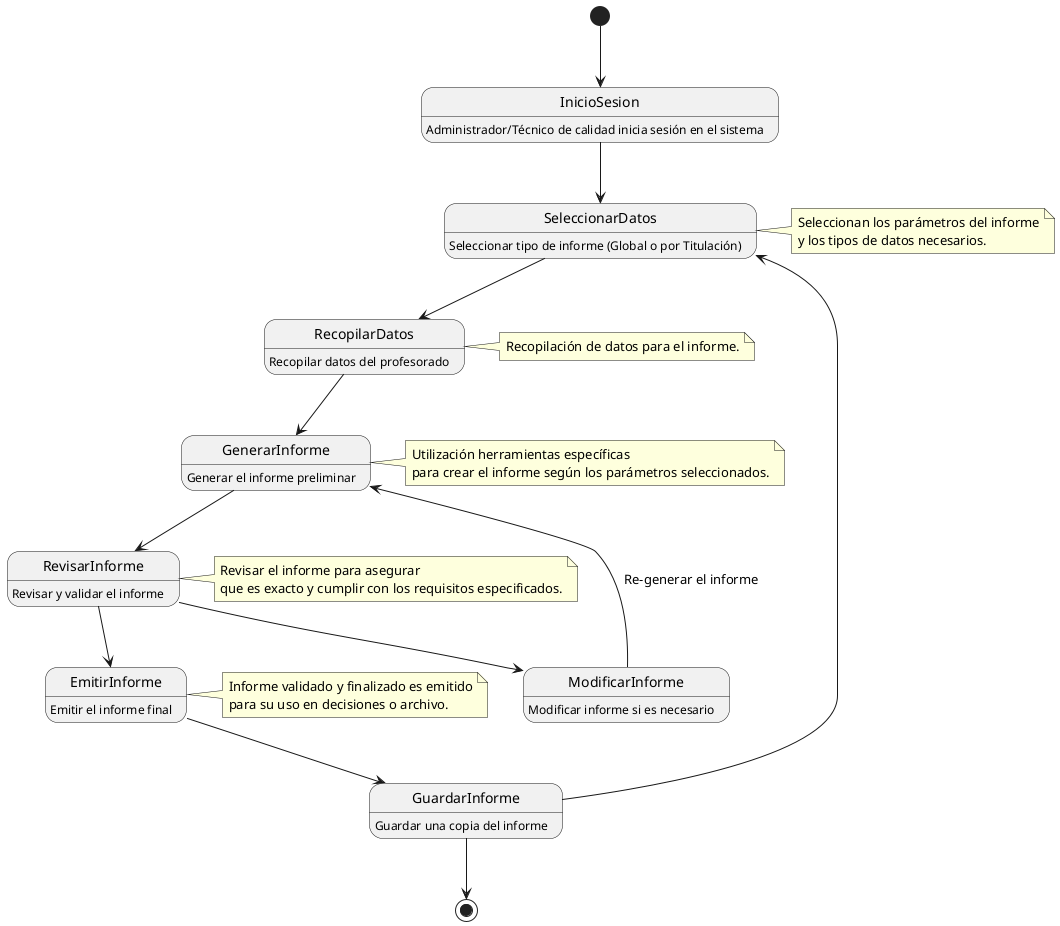 @startuml

    [*] --> InicioSesion
    InicioSesion : Administrador/Técnico de calidad inicia sesión en el sistema

    InicioSesion --> SeleccionarDatos
    SeleccionarDatos : Seleccionar tipo de informe (Global o por Titulación)

    note right of SeleccionarDatos
      Seleccionan los parámetros del informe
      y los tipos de datos necesarios.
    end note

    SeleccionarDatos --> RecopilarDatos
    RecopilarDatos : Recopilar datos del profesorado

    note right of RecopilarDatos
      Recopilación de datos para el informe.
    end note

    RecopilarDatos --> GenerarInforme
    GenerarInforme : Generar el informe preliminar

    note right of GenerarInforme
      Utilización herramientas específicas
      para crear el informe según los parámetros seleccionados.
    end note

    GenerarInforme --> RevisarInforme
    RevisarInforme : Revisar y validar el informe

    note right of RevisarInforme
      Revisar el informe para asegurar
      que es exacto y cumplir con los requisitos especificados.
    end note

    RevisarInforme --> ModificarInforme
    ModificarInforme : Modificar informe si es necesario
    ModificarInforme --> GenerarInforme : Re-generar el informe

    RevisarInforme --> EmitirInforme
    EmitirInforme : Emitir el informe final

    note right of EmitirInforme
      Informe validado y finalizado es emitido
      para su uso en decisiones o archivo.
    end note

    EmitirInforme --> GuardarInforme
    GuardarInforme : Guardar una copia del informe


    GuardarInforme --> SeleccionarDatos

    GuardarInforme --> [*]

@enduml